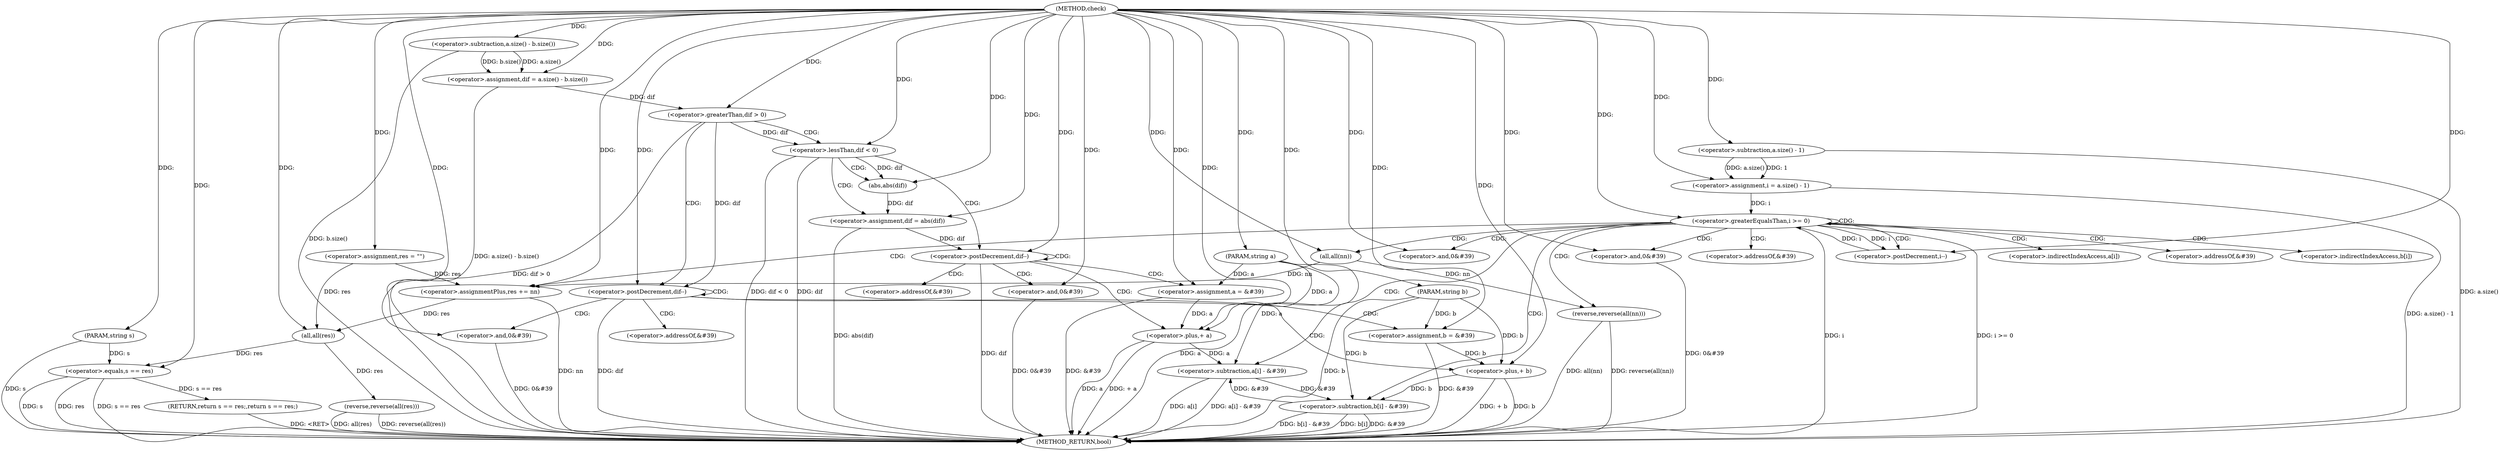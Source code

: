 digraph "check" {  
"1000377" [label = "(METHOD,check)" ]
"1000477" [label = "(METHOD_RETURN,bool)" ]
"1000378" [label = "(PARAM,string a)" ]
"1000379" [label = "(PARAM,string b)" ]
"1000380" [label = "(PARAM,string s)" ]
"1000383" [label = "(<operator>.assignment,dif = a.size() - b.size())" ]
"1000430" [label = "(<operator>.assignment,res = \"\")" ]
"1000470" [label = "(reverse,reverse(all(res)))" ]
"1000473" [label = "(RETURN,return s == res;,return s == res;)" ]
"1000389" [label = "(<operator>.greaterThan,dif > 0)" ]
"1000435" [label = "(<operator>.assignment,i = a.size() - 1)" ]
"1000440" [label = "(<operator>.greaterEqualsThan,i >= 0)" ]
"1000443" [label = "(<operator>.postDecrement,i--)" ]
"1000474" [label = "(<operator>.equals,s == res)" ]
"1000385" [label = "(<operator>.subtraction,a.size() - b.size())" ]
"1000446" [label = "(<operator>.subtraction,a[i] - &#39)" ]
"1000452" [label = "(<operator>.and,0&#39)" ]
"1000455" [label = "(<operator>.subtraction,b[i] - &#39)" ]
"1000461" [label = "(<operator>.and,0&#39)" ]
"1000464" [label = "(reverse,reverse(all(nn)))" ]
"1000467" [label = "(<operator>.assignmentPlus,res += nn)" ]
"1000471" [label = "(all,all(res))" ]
"1000394" [label = "(<operator>.postDecrement,dif--)" ]
"1000408" [label = "(<operator>.lessThan,dif < 0)" ]
"1000437" [label = "(<operator>.subtraction,a.size() - 1)" ]
"1000397" [label = "(<operator>.assignment,b = &#39)" ]
"1000401" [label = "(<operator>.and,0&#39)" ]
"1000404" [label = "(<operator>.plus,+ b)" ]
"1000412" [label = "(<operator>.assignment,dif = abs(dif))" ]
"1000465" [label = "(all,all(nn))" ]
"1000417" [label = "(<operator>.postDecrement,dif--)" ]
"1000414" [label = "(abs,abs(dif))" ]
"1000420" [label = "(<operator>.assignment,a = &#39)" ]
"1000424" [label = "(<operator>.and,0&#39)" ]
"1000427" [label = "(<operator>.plus,+ a)" ]
"1000447" [label = "(<operator>.indirectIndexAccess,a[i])" ]
"1000450" [label = "(<operator>.addressOf,&#39)" ]
"1000456" [label = "(<operator>.indirectIndexAccess,b[i])" ]
"1000459" [label = "(<operator>.addressOf,&#39)" ]
"1000399" [label = "(<operator>.addressOf,&#39)" ]
"1000422" [label = "(<operator>.addressOf,&#39)" ]
  "1000473" -> "1000477"  [ label = "DDG: <RET>"] 
  "1000378" -> "1000477"  [ label = "DDG: a"] 
  "1000379" -> "1000477"  [ label = "DDG: b"] 
  "1000380" -> "1000477"  [ label = "DDG: s"] 
  "1000385" -> "1000477"  [ label = "DDG: b.size()"] 
  "1000383" -> "1000477"  [ label = "DDG: a.size() - b.size()"] 
  "1000389" -> "1000477"  [ label = "DDG: dif > 0"] 
  "1000408" -> "1000477"  [ label = "DDG: dif"] 
  "1000408" -> "1000477"  [ label = "DDG: dif < 0"] 
  "1000412" -> "1000477"  [ label = "DDG: abs(dif)"] 
  "1000417" -> "1000477"  [ label = "DDG: dif"] 
  "1000420" -> "1000477"  [ label = "DDG: &#39"] 
  "1000424" -> "1000477"  [ label = "DDG: 0&#39"] 
  "1000427" -> "1000477"  [ label = "DDG: a"] 
  "1000427" -> "1000477"  [ label = "DDG: + a"] 
  "1000394" -> "1000477"  [ label = "DDG: dif"] 
  "1000437" -> "1000477"  [ label = "DDG: a.size()"] 
  "1000435" -> "1000477"  [ label = "DDG: a.size() - 1"] 
  "1000440" -> "1000477"  [ label = "DDG: i"] 
  "1000440" -> "1000477"  [ label = "DDG: i >= 0"] 
  "1000470" -> "1000477"  [ label = "DDG: all(res)"] 
  "1000470" -> "1000477"  [ label = "DDG: reverse(all(res))"] 
  "1000474" -> "1000477"  [ label = "DDG: s"] 
  "1000474" -> "1000477"  [ label = "DDG: res"] 
  "1000474" -> "1000477"  [ label = "DDG: s == res"] 
  "1000446" -> "1000477"  [ label = "DDG: a[i]"] 
  "1000446" -> "1000477"  [ label = "DDG: a[i] - &#39"] 
  "1000455" -> "1000477"  [ label = "DDG: b[i]"] 
  "1000455" -> "1000477"  [ label = "DDG: &#39"] 
  "1000455" -> "1000477"  [ label = "DDG: b[i] - &#39"] 
  "1000461" -> "1000477"  [ label = "DDG: 0&#39"] 
  "1000464" -> "1000477"  [ label = "DDG: all(nn)"] 
  "1000464" -> "1000477"  [ label = "DDG: reverse(all(nn))"] 
  "1000467" -> "1000477"  [ label = "DDG: nn"] 
  "1000397" -> "1000477"  [ label = "DDG: &#39"] 
  "1000401" -> "1000477"  [ label = "DDG: 0&#39"] 
  "1000404" -> "1000477"  [ label = "DDG: b"] 
  "1000404" -> "1000477"  [ label = "DDG: + b"] 
  "1000377" -> "1000378"  [ label = "DDG: "] 
  "1000377" -> "1000379"  [ label = "DDG: "] 
  "1000377" -> "1000380"  [ label = "DDG: "] 
  "1000385" -> "1000383"  [ label = "DDG: b.size()"] 
  "1000385" -> "1000383"  [ label = "DDG: a.size()"] 
  "1000377" -> "1000430"  [ label = "DDG: "] 
  "1000474" -> "1000473"  [ label = "DDG: s == res"] 
  "1000377" -> "1000383"  [ label = "DDG: "] 
  "1000437" -> "1000435"  [ label = "DDG: 1"] 
  "1000437" -> "1000435"  [ label = "DDG: a.size()"] 
  "1000471" -> "1000470"  [ label = "DDG: res"] 
  "1000377" -> "1000385"  [ label = "DDG: "] 
  "1000383" -> "1000389"  [ label = "DDG: dif"] 
  "1000377" -> "1000389"  [ label = "DDG: "] 
  "1000377" -> "1000435"  [ label = "DDG: "] 
  "1000435" -> "1000440"  [ label = "DDG: i"] 
  "1000443" -> "1000440"  [ label = "DDG: i"] 
  "1000377" -> "1000440"  [ label = "DDG: "] 
  "1000440" -> "1000443"  [ label = "DDG: i"] 
  "1000377" -> "1000443"  [ label = "DDG: "] 
  "1000465" -> "1000467"  [ label = "DDG: nn"] 
  "1000377" -> "1000467"  [ label = "DDG: "] 
  "1000430" -> "1000471"  [ label = "DDG: res"] 
  "1000467" -> "1000471"  [ label = "DDG: res"] 
  "1000377" -> "1000471"  [ label = "DDG: "] 
  "1000380" -> "1000474"  [ label = "DDG: s"] 
  "1000377" -> "1000474"  [ label = "DDG: "] 
  "1000471" -> "1000474"  [ label = "DDG: res"] 
  "1000377" -> "1000437"  [ label = "DDG: "] 
  "1000427" -> "1000446"  [ label = "DDG: a"] 
  "1000378" -> "1000446"  [ label = "DDG: a"] 
  "1000455" -> "1000446"  [ label = "DDG: &#39"] 
  "1000377" -> "1000452"  [ label = "DDG: "] 
  "1000404" -> "1000455"  [ label = "DDG: b"] 
  "1000379" -> "1000455"  [ label = "DDG: b"] 
  "1000446" -> "1000455"  [ label = "DDG: &#39"] 
  "1000377" -> "1000461"  [ label = "DDG: "] 
  "1000465" -> "1000464"  [ label = "DDG: nn"] 
  "1000430" -> "1000467"  [ label = "DDG: res"] 
  "1000389" -> "1000394"  [ label = "DDG: dif"] 
  "1000377" -> "1000394"  [ label = "DDG: "] 
  "1000389" -> "1000408"  [ label = "DDG: dif"] 
  "1000377" -> "1000408"  [ label = "DDG: "] 
  "1000414" -> "1000412"  [ label = "DDG: dif"] 
  "1000377" -> "1000465"  [ label = "DDG: "] 
  "1000379" -> "1000397"  [ label = "DDG: b"] 
  "1000377" -> "1000397"  [ label = "DDG: "] 
  "1000377" -> "1000401"  [ label = "DDG: "] 
  "1000397" -> "1000404"  [ label = "DDG: b"] 
  "1000379" -> "1000404"  [ label = "DDG: b"] 
  "1000377" -> "1000404"  [ label = "DDG: "] 
  "1000377" -> "1000412"  [ label = "DDG: "] 
  "1000408" -> "1000414"  [ label = "DDG: dif"] 
  "1000377" -> "1000414"  [ label = "DDG: "] 
  "1000412" -> "1000417"  [ label = "DDG: dif"] 
  "1000377" -> "1000417"  [ label = "DDG: "] 
  "1000378" -> "1000420"  [ label = "DDG: a"] 
  "1000377" -> "1000420"  [ label = "DDG: "] 
  "1000377" -> "1000424"  [ label = "DDG: "] 
  "1000420" -> "1000427"  [ label = "DDG: a"] 
  "1000378" -> "1000427"  [ label = "DDG: a"] 
  "1000377" -> "1000427"  [ label = "DDG: "] 
  "1000389" -> "1000394"  [ label = "CDG: "] 
  "1000389" -> "1000408"  [ label = "CDG: "] 
  "1000440" -> "1000461"  [ label = "CDG: "] 
  "1000440" -> "1000465"  [ label = "CDG: "] 
  "1000440" -> "1000456"  [ label = "CDG: "] 
  "1000440" -> "1000464"  [ label = "CDG: "] 
  "1000440" -> "1000443"  [ label = "CDG: "] 
  "1000440" -> "1000447"  [ label = "CDG: "] 
  "1000440" -> "1000459"  [ label = "CDG: "] 
  "1000440" -> "1000446"  [ label = "CDG: "] 
  "1000440" -> "1000452"  [ label = "CDG: "] 
  "1000440" -> "1000450"  [ label = "CDG: "] 
  "1000440" -> "1000467"  [ label = "CDG: "] 
  "1000440" -> "1000440"  [ label = "CDG: "] 
  "1000440" -> "1000455"  [ label = "CDG: "] 
  "1000394" -> "1000397"  [ label = "CDG: "] 
  "1000394" -> "1000401"  [ label = "CDG: "] 
  "1000394" -> "1000404"  [ label = "CDG: "] 
  "1000394" -> "1000399"  [ label = "CDG: "] 
  "1000394" -> "1000394"  [ label = "CDG: "] 
  "1000408" -> "1000414"  [ label = "CDG: "] 
  "1000408" -> "1000417"  [ label = "CDG: "] 
  "1000408" -> "1000412"  [ label = "CDG: "] 
  "1000417" -> "1000427"  [ label = "CDG: "] 
  "1000417" -> "1000417"  [ label = "CDG: "] 
  "1000417" -> "1000424"  [ label = "CDG: "] 
  "1000417" -> "1000422"  [ label = "CDG: "] 
  "1000417" -> "1000420"  [ label = "CDG: "] 
}
